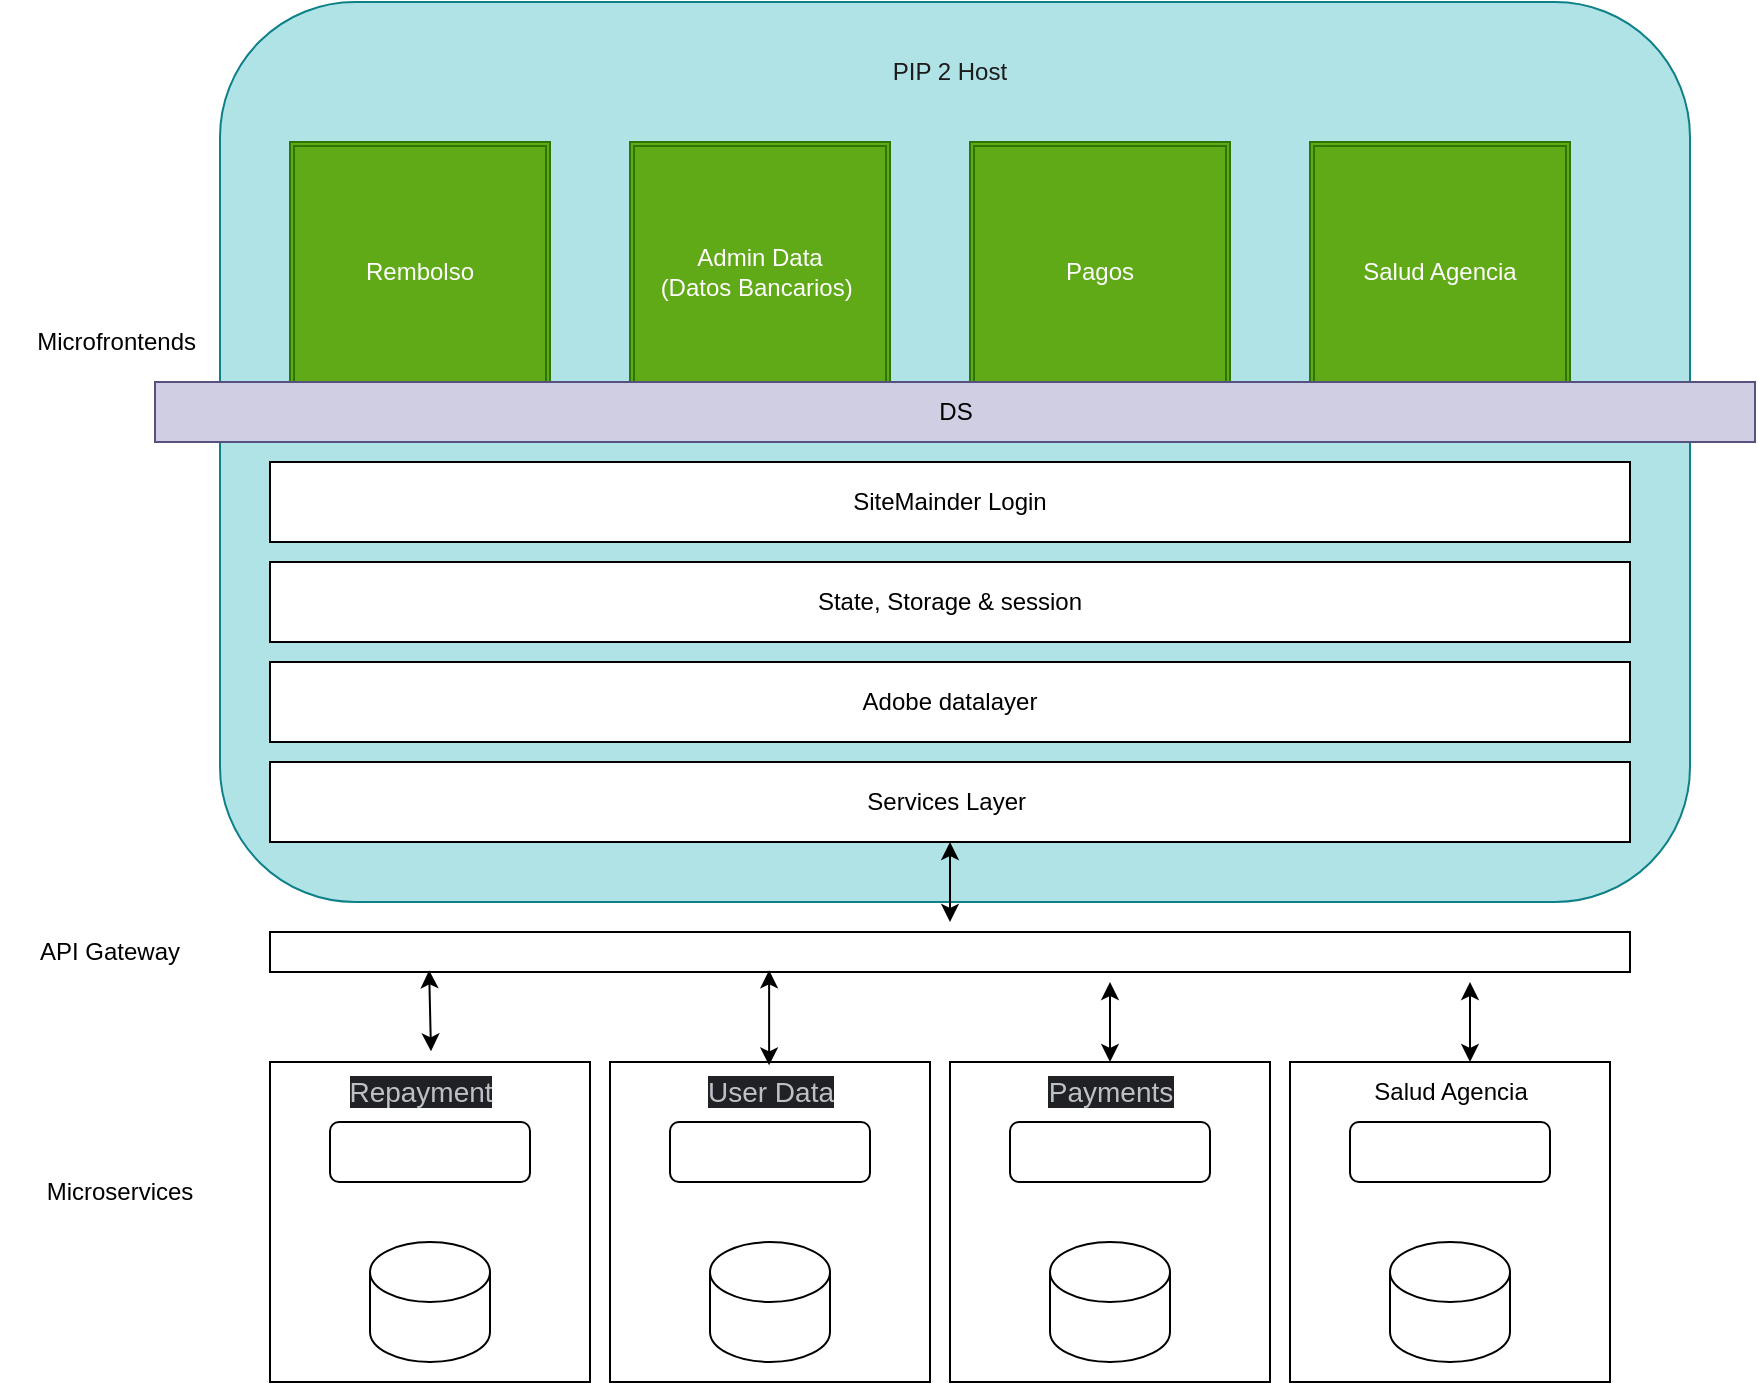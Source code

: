 <mxfile>
    <diagram id="fnivZGj1ewLTB-sGNWf8" name="Page-1">
        <mxGraphModel dx="1141" dy="736" grid="1" gridSize="10" guides="1" tooltips="1" connect="1" arrows="1" fold="1" page="1" pageScale="1" pageWidth="850" pageHeight="1100" math="0" shadow="0">
            <root>
                <mxCell id="0"/>
                <mxCell id="1" parent="0"/>
                <mxCell id="47" value="" style="rounded=1;whiteSpace=wrap;html=1;fillColor=#b0e3e6;strokeColor=#0e8088;" parent="1" vertex="1">
                    <mxGeometry x="115" width="735" height="450" as="geometry"/>
                </mxCell>
                <mxCell id="4" value="Microfrontends&amp;nbsp;" style="text;html=1;strokeColor=none;fillColor=none;align=center;verticalAlign=middle;whiteSpace=wrap;rounded=0;" parent="1" vertex="1">
                    <mxGeometry x="15" y="150" width="100" height="40" as="geometry"/>
                </mxCell>
                <mxCell id="5" value="State, Storage &amp;amp; session" style="rounded=0;whiteSpace=wrap;html=1;" parent="1" vertex="1">
                    <mxGeometry x="140" y="280" width="680" height="40" as="geometry"/>
                </mxCell>
                <mxCell id="6" value="Services Layer&amp;nbsp;" style="rounded=0;whiteSpace=wrap;html=1;" parent="1" vertex="1">
                    <mxGeometry x="140" y="380" width="680" height="40" as="geometry"/>
                </mxCell>
                <mxCell id="7" value="Adobe datalayer" style="rounded=0;whiteSpace=wrap;html=1;" parent="1" vertex="1">
                    <mxGeometry x="140" y="330" width="680" height="40" as="geometry"/>
                </mxCell>
                <mxCell id="9" value="API Gateway" style="text;html=1;strokeColor=none;fillColor=none;align=center;verticalAlign=middle;whiteSpace=wrap;rounded=0;" parent="1" vertex="1">
                    <mxGeometry x="5" y="460" width="110" height="30" as="geometry"/>
                </mxCell>
                <mxCell id="10" value="" style="rounded=0;whiteSpace=wrap;html=1;" parent="1" vertex="1">
                    <mxGeometry x="140" y="465" width="680" height="20" as="geometry"/>
                </mxCell>
                <mxCell id="16" value="" style="whiteSpace=wrap;html=1;aspect=fixed;" parent="1" vertex="1">
                    <mxGeometry x="140" y="530" width="160" height="160" as="geometry"/>
                </mxCell>
                <mxCell id="12" value="Microservices" style="text;html=1;strokeColor=none;fillColor=none;align=center;verticalAlign=middle;whiteSpace=wrap;rounded=0;" parent="1" vertex="1">
                    <mxGeometry x="35" y="580" width="60" height="30" as="geometry"/>
                </mxCell>
                <mxCell id="17" value="" style="shape=cylinder3;whiteSpace=wrap;html=1;boundedLbl=1;backgroundOutline=1;size=15;" parent="1" vertex="1">
                    <mxGeometry x="190" y="620" width="60" height="60" as="geometry"/>
                </mxCell>
                <mxCell id="18" value="" style="rounded=1;whiteSpace=wrap;html=1;" parent="1" vertex="1">
                    <mxGeometry x="170" y="560" width="100" height="30" as="geometry"/>
                </mxCell>
                <mxCell id="19" value="" style="whiteSpace=wrap;html=1;aspect=fixed;" parent="1" vertex="1">
                    <mxGeometry x="310" y="530" width="160" height="160" as="geometry"/>
                </mxCell>
                <mxCell id="20" value="" style="shape=cylinder3;whiteSpace=wrap;html=1;boundedLbl=1;backgroundOutline=1;size=15;" parent="1" vertex="1">
                    <mxGeometry x="360" y="620" width="60" height="60" as="geometry"/>
                </mxCell>
                <mxCell id="21" value="" style="rounded=1;whiteSpace=wrap;html=1;" parent="1" vertex="1">
                    <mxGeometry x="340" y="560" width="100" height="30" as="geometry"/>
                </mxCell>
                <mxCell id="22" value="" style="whiteSpace=wrap;html=1;aspect=fixed;" parent="1" vertex="1">
                    <mxGeometry x="480" y="530" width="160" height="160" as="geometry"/>
                </mxCell>
                <mxCell id="23" value="" style="shape=cylinder3;whiteSpace=wrap;html=1;boundedLbl=1;backgroundOutline=1;size=15;" parent="1" vertex="1">
                    <mxGeometry x="530" y="620" width="60" height="60" as="geometry"/>
                </mxCell>
                <mxCell id="24" value="" style="rounded=1;whiteSpace=wrap;html=1;" parent="1" vertex="1">
                    <mxGeometry x="510" y="560" width="100" height="30" as="geometry"/>
                </mxCell>
                <mxCell id="25" value="" style="whiteSpace=wrap;html=1;aspect=fixed;" parent="1" vertex="1">
                    <mxGeometry x="650" y="530" width="160" height="160" as="geometry"/>
                </mxCell>
                <mxCell id="26" value="" style="shape=cylinder3;whiteSpace=wrap;html=1;boundedLbl=1;backgroundOutline=1;size=15;" parent="1" vertex="1">
                    <mxGeometry x="700" y="620" width="60" height="60" as="geometry"/>
                </mxCell>
                <mxCell id="27" value="" style="rounded=1;whiteSpace=wrap;html=1;" parent="1" vertex="1">
                    <mxGeometry x="680" y="560" width="100" height="30" as="geometry"/>
                </mxCell>
                <mxCell id="28" value="&lt;span style=&quot;color: rgb(189, 193, 198); font-family: arial, sans-serif; font-size: 14px; text-align: start; background-color: rgb(32, 33, 36);&quot;&gt;Repayment&lt;/span&gt;" style="text;html=1;align=center;verticalAlign=middle;resizable=0;points=[];autosize=1;strokeColor=none;fillColor=none;" parent="1" vertex="1">
                    <mxGeometry x="165" y="530" width="100" height="30" as="geometry"/>
                </mxCell>
                <mxCell id="33" value="" style="endArrow=classic;startArrow=classic;html=1;exitX=0.555;exitY=-0.178;exitDx=0;exitDy=0;exitPerimeter=0;entryX=0.117;entryY=0.958;entryDx=0;entryDy=0;entryPerimeter=0;" parent="1" source="28" target="10" edge="1">
                    <mxGeometry width="50" height="50" relative="1" as="geometry">
                        <mxPoint x="410" y="560" as="sourcePoint"/>
                        <mxPoint x="460" y="510" as="targetPoint"/>
                        <Array as="points"/>
                    </mxGeometry>
                </mxCell>
                <mxCell id="35" value="&lt;span style=&quot;color: rgb(189, 193, 198); font-family: arial, sans-serif; font-size: 14px; text-align: start; background-color: rgb(32, 33, 36);&quot;&gt;User Data&lt;/span&gt;" style="text;html=1;align=center;verticalAlign=middle;resizable=0;points=[];autosize=1;strokeColor=none;fillColor=none;" parent="1" vertex="1">
                    <mxGeometry x="345" y="530" width="90" height="30" as="geometry"/>
                </mxCell>
                <mxCell id="36" value="" style="endArrow=classic;startArrow=classic;html=1;exitX=0.495;exitY=0.056;exitDx=0;exitDy=0;exitPerimeter=0;entryX=0.367;entryY=0.958;entryDx=0;entryDy=0;entryPerimeter=0;" parent="1" source="35" target="10" edge="1">
                    <mxGeometry width="50" height="50" relative="1" as="geometry">
                        <mxPoint x="410" y="560" as="sourcePoint"/>
                        <mxPoint x="460" y="510" as="targetPoint"/>
                    </mxGeometry>
                </mxCell>
                <mxCell id="37" value="" style="endArrow=classic;startArrow=classic;html=1;exitX=0.5;exitY=0;exitDx=0;exitDy=0;" parent="1" source="22" edge="1">
                    <mxGeometry width="50" height="50" relative="1" as="geometry">
                        <mxPoint x="399.55" y="541.68" as="sourcePoint"/>
                        <mxPoint x="560" y="490" as="targetPoint"/>
                    </mxGeometry>
                </mxCell>
                <mxCell id="38" value="" style="endArrow=classic;startArrow=classic;html=1;exitX=0.5;exitY=0;exitDx=0;exitDy=0;" parent="1" edge="1">
                    <mxGeometry width="50" height="50" relative="1" as="geometry">
                        <mxPoint x="740" y="530" as="sourcePoint"/>
                        <mxPoint x="740" y="490" as="targetPoint"/>
                    </mxGeometry>
                </mxCell>
                <mxCell id="39" value="Rembolso" style="shape=ext;double=1;whiteSpace=wrap;html=1;aspect=fixed;fillColor=#60a917;fontColor=#ffffff;strokeColor=#2D7600;" parent="1" vertex="1">
                    <mxGeometry x="150" y="70" width="130" height="130" as="geometry"/>
                </mxCell>
                <mxCell id="40" value="Admin Data&lt;br&gt;(Datos Bancarios)&amp;nbsp;" style="shape=ext;double=1;whiteSpace=wrap;html=1;aspect=fixed;fillColor=#60a917;fontColor=#ffffff;strokeColor=#2D7600;" parent="1" vertex="1">
                    <mxGeometry x="320" y="70" width="130" height="130" as="geometry"/>
                </mxCell>
                <mxCell id="41" value="Pagos" style="shape=ext;double=1;whiteSpace=wrap;html=1;aspect=fixed;fillColor=#60a917;fontColor=#ffffff;strokeColor=#2D7600;" parent="1" vertex="1">
                    <mxGeometry x="490" y="70" width="130" height="130" as="geometry"/>
                </mxCell>
                <mxCell id="42" value="Salud Agencia" style="shape=ext;double=1;whiteSpace=wrap;html=1;aspect=fixed;fillColor=#60a917;fontColor=#ffffff;strokeColor=#2D7600;" parent="1" vertex="1">
                    <mxGeometry x="660" y="70" width="130" height="130" as="geometry"/>
                </mxCell>
                <mxCell id="43" value="&lt;span style=&quot;color: rgb(189, 193, 198); font-family: arial, sans-serif; font-size: 14px; text-align: start; background-color: rgb(32, 33, 36);&quot;&gt;Payments&lt;/span&gt;" style="text;html=1;align=center;verticalAlign=middle;resizable=0;points=[];autosize=1;strokeColor=none;fillColor=none;" parent="1" vertex="1">
                    <mxGeometry x="515" y="530" width="90" height="30" as="geometry"/>
                </mxCell>
                <mxCell id="44" value="&lt;span style=&quot;&quot;&gt;Salud Agencia&lt;/span&gt;" style="text;html=1;align=center;verticalAlign=middle;resizable=0;points=[];autosize=1;strokeColor=none;fillColor=none;" parent="1" vertex="1">
                    <mxGeometry x="680" y="530" width="100" height="30" as="geometry"/>
                </mxCell>
                <mxCell id="45" value="" style="endArrow=classic;startArrow=classic;html=1;entryX=0.5;entryY=1;entryDx=0;entryDy=0;" parent="1" target="6" edge="1">
                    <mxGeometry width="50" height="50" relative="1" as="geometry">
                        <mxPoint x="480" y="460" as="sourcePoint"/>
                        <mxPoint x="490" y="440" as="targetPoint"/>
                    </mxGeometry>
                </mxCell>
                <mxCell id="48" value="DS" style="rounded=0;whiteSpace=wrap;html=1;fillColor=#d0cee2;strokeColor=#56517e;" parent="1" vertex="1">
                    <mxGeometry x="82.5" y="190" width="800" height="30" as="geometry"/>
                </mxCell>
                <mxCell id="49" value="PIP 2 Host" style="text;html=1;strokeColor=none;fillColor=none;align=center;verticalAlign=middle;whiteSpace=wrap;rounded=0;fontColor=#1d1b1b;" vertex="1" parent="1">
                    <mxGeometry x="450" y="20" width="60" height="30" as="geometry"/>
                </mxCell>
                <mxCell id="50" value="&lt;span style=&quot;text-align: left;&quot;&gt;SiteMainder Login&lt;/span&gt;" style="rounded=0;whiteSpace=wrap;html=1;" vertex="1" parent="1">
                    <mxGeometry x="140" y="230" width="680" height="40" as="geometry"/>
                </mxCell>
            </root>
        </mxGraphModel>
    </diagram>
</mxfile>